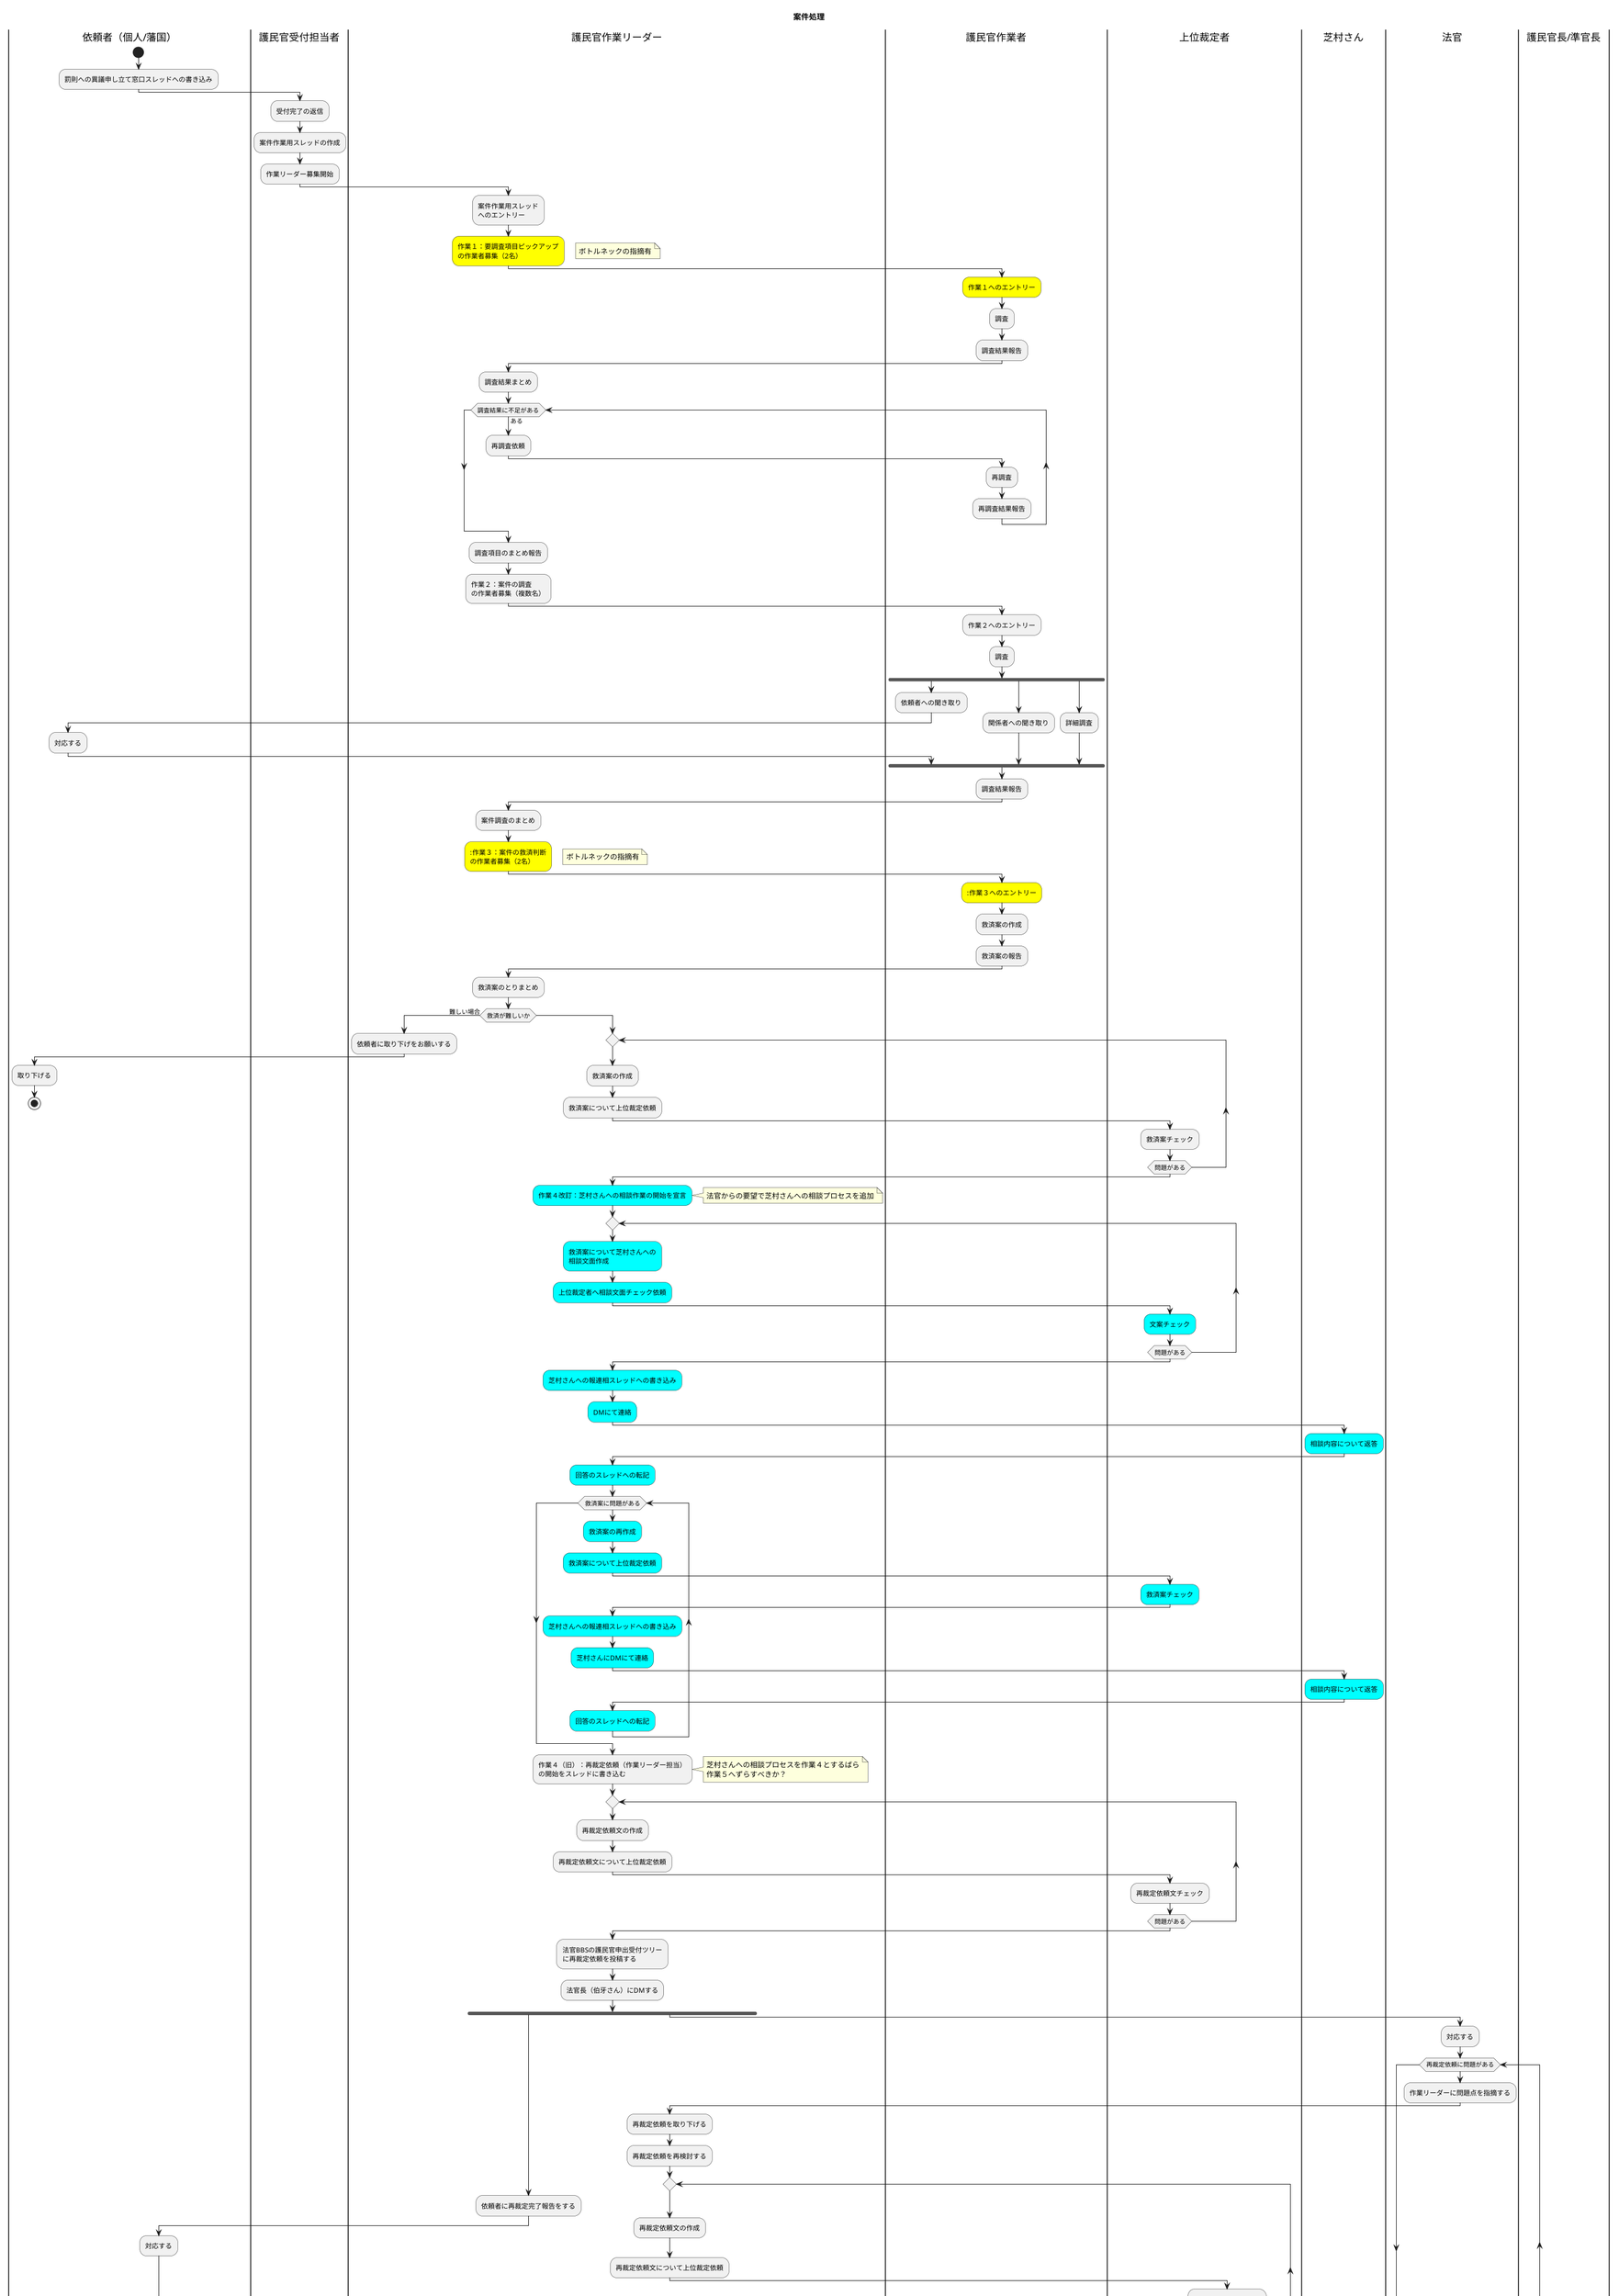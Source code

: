 @startuml WorkFlow01
title 案件処理
|依頼者（個人/藩国）|

start
:罰則への異議申し立て窓口スレッドへの書き込み;

|護民官受付担当者|
:受付完了の返信;
:案件作業用スレッドの作成;
:作業リーダー募集開始;

|護民官作業リーダー|
:案件作業用スレッド
へのエントリー;

#FFFF00:作業１：要調査項目ピックアップ
の作業者募集（2名）;
floating note right: ボトルネックの指摘有
|護民官作業者|
#FFFF00:作業１へのエントリー;
:調査;
:調査結果報告;

|護民官作業リーダー|
:調査結果まとめ;
while (調査結果に不足がある) is (ある)
:再調査依頼;
|護民官作業者|
:再調査;
:再調査結果報告;
endwhile

|護民官作業リーダー|
:調査項目のまとめ報告;

:作業２：案件の調査
の作業者募集（複数名）;

|護民官作業者|
:作業２へのエントリー;
:調査;
fork
:依頼者への聞き取り;
|依頼者（個人/藩国）|
:対応する;
fork again
|護民官作業者|
:関係者への聞き取り;
fork again
:詳細調査;
end fork
:調査結果報告;

|護民官作業リーダー|
:案件調査のまとめ;

#FFFF00::作業３：案件の救済判断
の作業者募集（2名）;
floating note right: ボトルネックの指摘有

|護民官作業者|
#FFFF00::作業３へのエントリー;
:救済案の作成;
:救済案の報告;

|護民官作業リーダー|
:救済案のとりまとめ;
if (救済が難しいか) then (難しい場合)
:依頼者に取り下げをお願いする;
|依頼者（個人/藩国）|
:取り下げる;

stop

else
|護民官作業リーダー|
repeat
:救済案の作成;
:救済案について上位裁定依頼;
|上位裁定者|
:救済案チェック;
repeat while (問題がある) 

|護民官作業リーダー|
#00FFFF:作業４改訂：芝村さんへの相談作業の開始を宣言;
note right
法官からの要望で芝村さんへの相談プロセスを追加
end note
repeat
#00FFFF:救済案について芝村さんへの
相談文面作成;
#00FFFF:上位裁定者へ相談文面チェック依頼;
|上位裁定者|
#00FFFF:文案チェック;
repeat while (問題がある) 

|護民官作業リーダー|
#00FFFF:芝村さんへの報連相スレッドへの書き込み;
#00FFFF:DMにて連絡;

|芝村さん|
#00FFFF:相談内容について返答;

|護民官作業リーダー|
#00FFFF:回答のスレッドへの転記;

while (救済案に問題がある)
#00FFFF:救済案の再作成;
#00FFFF:救済案について上位裁定依頼;
|上位裁定者|
#00FFFF:救済案チェック;
|護民官作業リーダー|
#00FFFF:芝村さんへの報連相スレッドへの書き込み;
#00FFFF:芝村さんにDMにて連絡;
|芝村さん|
#00FFFF:相談内容について返答;
|護民官作業リーダー|
#00FFFF:回答のスレッドへの転記;
endwhile

|護民官作業リーダー|
:作業４（旧）：再裁定依頼（作業リーダー担当）
の開始をスレッドに書き込む;
note right
芝村さんへの相談プロセスを作業４とするばら
作業５へずらすべきか？
end note
repeat
:再裁定依頼文の作成;
:再裁定依頼文について上位裁定依頼;
|上位裁定者|
:再裁定依頼文チェック;
repeat while(問題がある)

|護民官作業リーダー|
:法官BBSの護民官申出受付ツリー
に再裁定依頼を投稿する;
:法官長（伯牙さん）にDMする;

fork
:依頼者に再裁定完了報告をする;
|依頼者（個人/藩国）|
:対応する;
fork again
|法官|
:対応する;
while (再裁定依頼に問題がある)
:作業リーダーに問題点を指摘する;
|護民官作業リーダー|
:再裁定依頼を取り下げる;
:再裁定依頼を再検討する;
repeat
:再裁定依頼文の作成;
:再裁定依頼文について上位裁定依頼;
|上位裁定者|
:再裁定依頼文チェック;
repeat while(問題がある)
:法官BBSの護民官申出受付ツリー
に再裁定依頼を投稿する;
:法官長（伯牙さん）にDMする;
endwhile
fork end
:再裁定結果を護民官に連絡する;

|護民官作業リーダー|
:作業５：依頼者宛報告作業
の開始を宣言する;
repeat
:依頼者宛報告書の作成;
:依頼者宛報告書について上位裁定依頼;
|上位裁定者|
:依頼者宛報告書チェック;
repeat while(問題がある)

|護民官作業リーダー|
:依頼者へ報告;

|依頼者（個人/藩国）|
:受領;

|護民官作業リーダー|
:受領結果をスレッドに転記して
作業５を終了する;

:作業６：宰相宛最終報告作業
の開始を宣言する;

repeat
:最終報告書の作成;
:最終報告書について上位裁定依頼;
|上位裁定者|
:最終報告書チェック;
repeat while(問題がある)

|護民官長/準官長|
:最終報告書をとりまとめ;
:芝村さんへ報告;

|芝村さん|
:承認する;

|護民官作業リーダー|
:承認を確認して作業スレッドを閉じる;

stop
@enduml